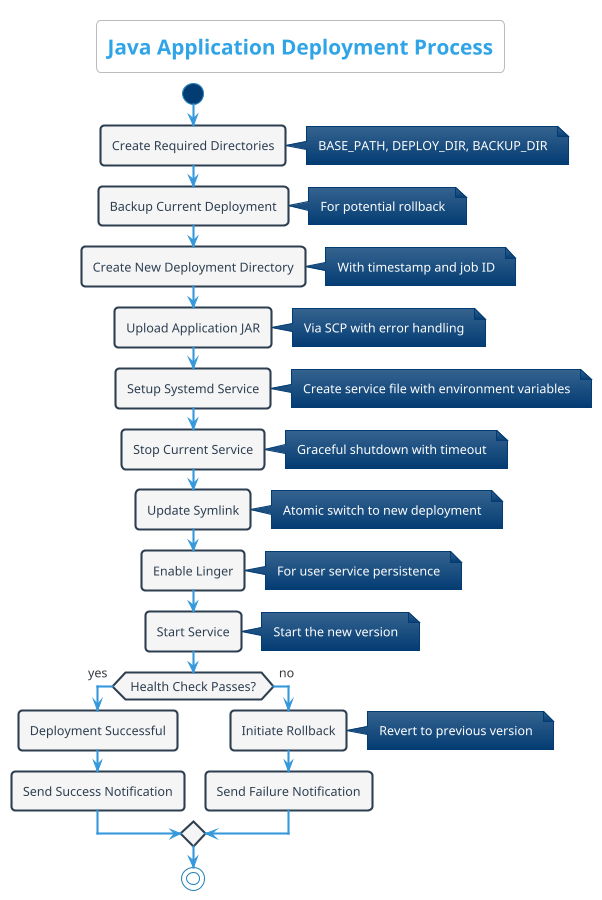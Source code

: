 @startuml Deployment Process
!theme cerulean
skinparam backgroundColor white
skinparam defaultTextAlignment center

title Java Application Deployment Process

skinparam activity {
  BackgroundColor #f5f5f5
  BorderColor #2c3e50
  FontColor #2c3e50
  BorderThickness 2
  Shadowing false
}

skinparam arrow {
  Color #3498db
  Thickness 2
}

start

:Create Required Directories;
note right: BASE_PATH, DEPLOY_DIR, BACKUP_DIR

:Backup Current Deployment;
note right: For potential rollback

:Create New Deployment Directory;
note right: With timestamp and job ID

:Upload Application JAR;
note right: Via SCP with error handling

:Setup Systemd Service;
note right: Create service file with environment variables

:Stop Current Service;
note right: Graceful shutdown with timeout

:Update Symlink;
note right: Atomic switch to new deployment

:Enable Linger;
note right: For user service persistence

:Start Service;
note right: Start the new version

if (Health Check Passes?) then (yes)
  :Deployment Successful;
  :Send Success Notification;
else (no)
  :Initiate Rollback;
  note right: Revert to previous version
  :Send Failure Notification;
endif

stop

@enduml
